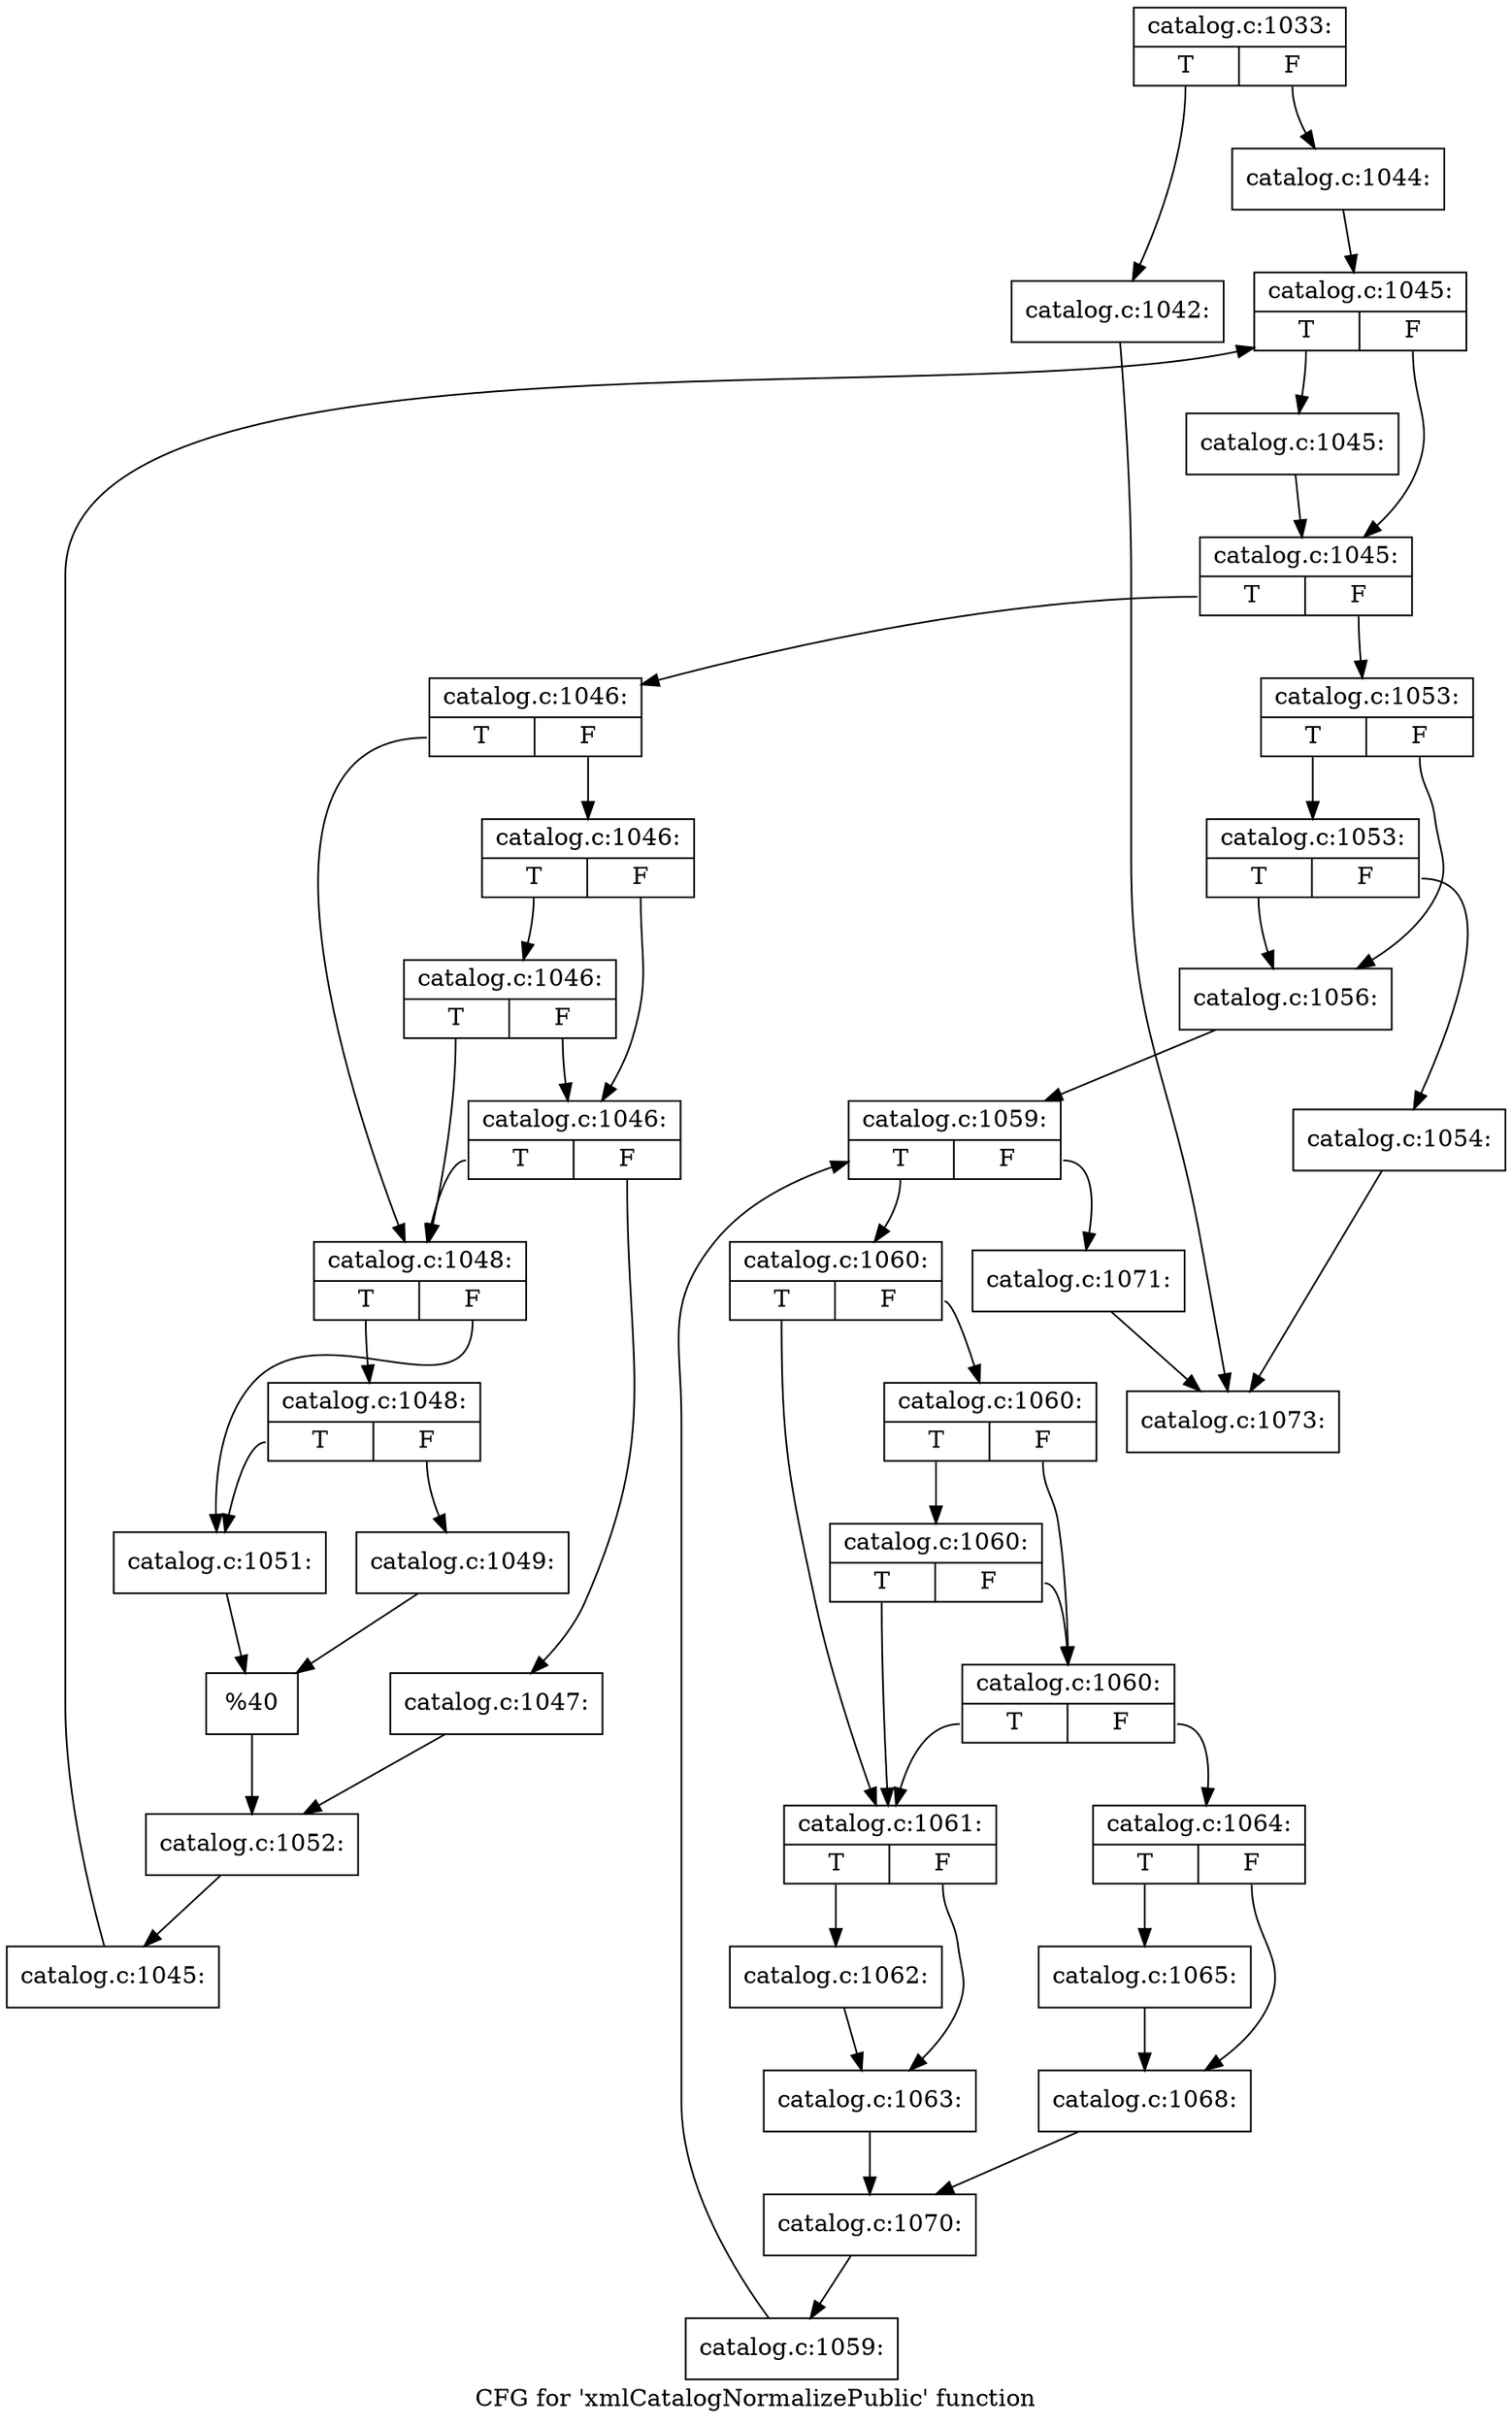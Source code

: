 digraph "CFG for 'xmlCatalogNormalizePublic' function" {
	label="CFG for 'xmlCatalogNormalizePublic' function";

	Node0x39d46e0 [shape=record,label="{catalog.c:1033:|{<s0>T|<s1>F}}"];
	Node0x39d46e0:s0 -> Node0x39dffb0;
	Node0x39d46e0:s1 -> Node0x39e0000;
	Node0x39dffb0 [shape=record,label="{catalog.c:1042:}"];
	Node0x39dffb0 -> Node0x39dee50;
	Node0x39e0000 [shape=record,label="{catalog.c:1044:}"];
	Node0x39e0000 -> Node0x39e0700;
	Node0x39e0700 [shape=record,label="{catalog.c:1045:|{<s0>T|<s1>F}}"];
	Node0x39e0700:s0 -> Node0x39e0ab0;
	Node0x39e0700:s1 -> Node0x39e0a60;
	Node0x39e0ab0 [shape=record,label="{catalog.c:1045:}"];
	Node0x39e0ab0 -> Node0x39e0a60;
	Node0x39e0a60 [shape=record,label="{catalog.c:1045:|{<s0>T|<s1>F}}"];
	Node0x39e0a60:s0 -> Node0x39e09e0;
	Node0x39e0a60:s1 -> Node0x39e0500;
	Node0x39e09e0 [shape=record,label="{catalog.c:1046:|{<s0>T|<s1>F}}"];
	Node0x39e09e0:s0 -> Node0x39e11b0;
	Node0x39e09e0:s1 -> Node0x39e1280;
	Node0x39e1280 [shape=record,label="{catalog.c:1046:|{<s0>T|<s1>F}}"];
	Node0x39e1280:s0 -> Node0x39e1500;
	Node0x39e1280:s1 -> Node0x39e1200;
	Node0x39e1500 [shape=record,label="{catalog.c:1046:|{<s0>T|<s1>F}}"];
	Node0x39e1500:s0 -> Node0x39e11b0;
	Node0x39e1500:s1 -> Node0x39e1200;
	Node0x39e1200 [shape=record,label="{catalog.c:1046:|{<s0>T|<s1>F}}"];
	Node0x39e1200:s0 -> Node0x39e11b0;
	Node0x39e1200:s1 -> Node0x39e1110;
	Node0x39e1110 [shape=record,label="{catalog.c:1047:}"];
	Node0x39e1110 -> Node0x39e1160;
	Node0x39e11b0 [shape=record,label="{catalog.c:1048:|{<s0>T|<s1>F}}"];
	Node0x39e11b0:s0 -> Node0x39e1e80;
	Node0x39e11b0:s1 -> Node0x39e1e30;
	Node0x39e1e80 [shape=record,label="{catalog.c:1048:|{<s0>T|<s1>F}}"];
	Node0x39e1e80:s0 -> Node0x39e1e30;
	Node0x39e1e80:s1 -> Node0x39e1d90;
	Node0x39e1d90 [shape=record,label="{catalog.c:1049:}"];
	Node0x39e1d90 -> Node0x39e1de0;
	Node0x39e1e30 [shape=record,label="{catalog.c:1051:}"];
	Node0x39e1e30 -> Node0x39e1de0;
	Node0x39e1de0 [shape=record,label="{%40}"];
	Node0x39e1de0 -> Node0x39e1160;
	Node0x39e1160 [shape=record,label="{catalog.c:1052:}"];
	Node0x39e1160 -> Node0x39e0950;
	Node0x39e0950 [shape=record,label="{catalog.c:1045:}"];
	Node0x39e0950 -> Node0x39e0700;
	Node0x39e0500 [shape=record,label="{catalog.c:1053:|{<s0>T|<s1>F}}"];
	Node0x39e0500:s0 -> Node0x39e2b90;
	Node0x39e0500:s1 -> Node0x39e2b40;
	Node0x39e2b90 [shape=record,label="{catalog.c:1053:|{<s0>T|<s1>F}}"];
	Node0x39e2b90:s0 -> Node0x39e2b40;
	Node0x39e2b90:s1 -> Node0x39e2af0;
	Node0x39e2af0 [shape=record,label="{catalog.c:1054:}"];
	Node0x39e2af0 -> Node0x39dee50;
	Node0x39e2b40 [shape=record,label="{catalog.c:1056:}"];
	Node0x39e2b40 -> Node0x39e37a0;
	Node0x39e37a0 [shape=record,label="{catalog.c:1059:|{<s0>T|<s1>F}}"];
	Node0x39e37a0:s0 -> Node0x39e3a80;
	Node0x39e37a0:s1 -> Node0x39e35a0;
	Node0x39e3a80 [shape=record,label="{catalog.c:1060:|{<s0>T|<s1>F}}"];
	Node0x39e3a80:s0 -> Node0x39e3eb0;
	Node0x39e3a80:s1 -> Node0x39e4020;
	Node0x39e4020 [shape=record,label="{catalog.c:1060:|{<s0>T|<s1>F}}"];
	Node0x39e4020:s0 -> Node0x39e4220;
	Node0x39e4020:s1 -> Node0x39e3fa0;
	Node0x39e4220 [shape=record,label="{catalog.c:1060:|{<s0>T|<s1>F}}"];
	Node0x39e4220:s0 -> Node0x39e3eb0;
	Node0x39e4220:s1 -> Node0x39e3fa0;
	Node0x39e3fa0 [shape=record,label="{catalog.c:1060:|{<s0>T|<s1>F}}"];
	Node0x39e3fa0:s0 -> Node0x39e3eb0;
	Node0x39e3fa0:s1 -> Node0x39e3f50;
	Node0x39e3eb0 [shape=record,label="{catalog.c:1061:|{<s0>T|<s1>F}}"];
	Node0x39e3eb0:s0 -> Node0x39e4a10;
	Node0x39e3eb0:s1 -> Node0x39e4a60;
	Node0x39e4a10 [shape=record,label="{catalog.c:1062:}"];
	Node0x39e4a10 -> Node0x39e4a60;
	Node0x39e4a60 [shape=record,label="{catalog.c:1063:}"];
	Node0x39e4a60 -> Node0x39e3f00;
	Node0x39e3f50 [shape=record,label="{catalog.c:1064:|{<s0>T|<s1>F}}"];
	Node0x39e3f50:s0 -> Node0x39e5020;
	Node0x39e3f50:s1 -> Node0x39e5070;
	Node0x39e5020 [shape=record,label="{catalog.c:1065:}"];
	Node0x39e5020 -> Node0x39e5070;
	Node0x39e5070 [shape=record,label="{catalog.c:1068:}"];
	Node0x39e5070 -> Node0x39e3f00;
	Node0x39e3f00 [shape=record,label="{catalog.c:1070:}"];
	Node0x39e3f00 -> Node0x39e39f0;
	Node0x39e39f0 [shape=record,label="{catalog.c:1059:}"];
	Node0x39e39f0 -> Node0x39e37a0;
	Node0x39e35a0 [shape=record,label="{catalog.c:1071:}"];
	Node0x39e35a0 -> Node0x39dee50;
	Node0x39dee50 [shape=record,label="{catalog.c:1073:}"];
}
